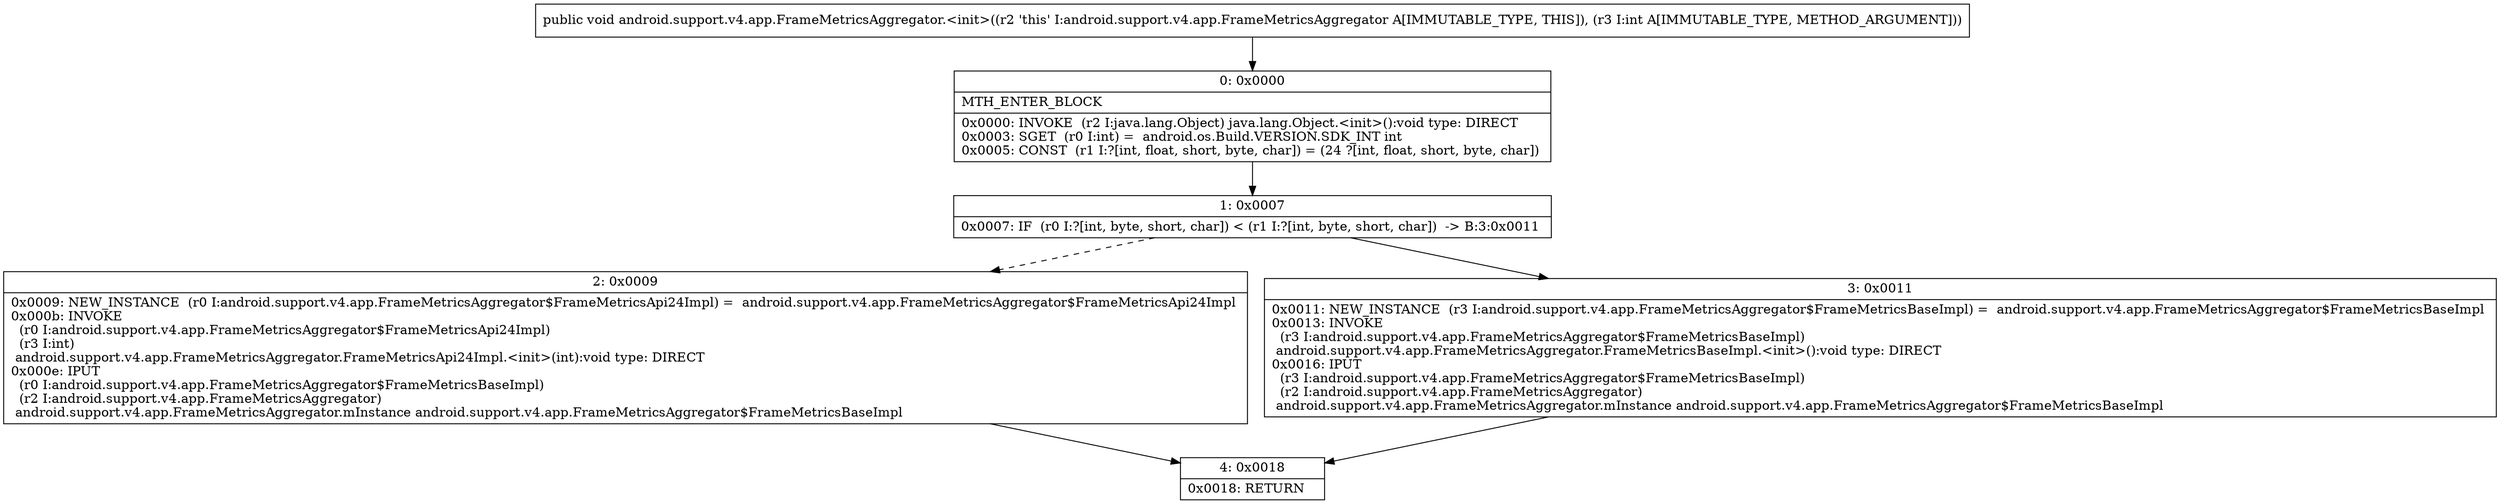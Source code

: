 digraph "CFG forandroid.support.v4.app.FrameMetricsAggregator.\<init\>(I)V" {
Node_0 [shape=record,label="{0\:\ 0x0000|MTH_ENTER_BLOCK\l|0x0000: INVOKE  (r2 I:java.lang.Object) java.lang.Object.\<init\>():void type: DIRECT \l0x0003: SGET  (r0 I:int) =  android.os.Build.VERSION.SDK_INT int \l0x0005: CONST  (r1 I:?[int, float, short, byte, char]) = (24 ?[int, float, short, byte, char]) \l}"];
Node_1 [shape=record,label="{1\:\ 0x0007|0x0007: IF  (r0 I:?[int, byte, short, char]) \< (r1 I:?[int, byte, short, char])  \-\> B:3:0x0011 \l}"];
Node_2 [shape=record,label="{2\:\ 0x0009|0x0009: NEW_INSTANCE  (r0 I:android.support.v4.app.FrameMetricsAggregator$FrameMetricsApi24Impl) =  android.support.v4.app.FrameMetricsAggregator$FrameMetricsApi24Impl \l0x000b: INVOKE  \l  (r0 I:android.support.v4.app.FrameMetricsAggregator$FrameMetricsApi24Impl)\l  (r3 I:int)\l android.support.v4.app.FrameMetricsAggregator.FrameMetricsApi24Impl.\<init\>(int):void type: DIRECT \l0x000e: IPUT  \l  (r0 I:android.support.v4.app.FrameMetricsAggregator$FrameMetricsBaseImpl)\l  (r2 I:android.support.v4.app.FrameMetricsAggregator)\l android.support.v4.app.FrameMetricsAggregator.mInstance android.support.v4.app.FrameMetricsAggregator$FrameMetricsBaseImpl \l}"];
Node_3 [shape=record,label="{3\:\ 0x0011|0x0011: NEW_INSTANCE  (r3 I:android.support.v4.app.FrameMetricsAggregator$FrameMetricsBaseImpl) =  android.support.v4.app.FrameMetricsAggregator$FrameMetricsBaseImpl \l0x0013: INVOKE  \l  (r3 I:android.support.v4.app.FrameMetricsAggregator$FrameMetricsBaseImpl)\l android.support.v4.app.FrameMetricsAggregator.FrameMetricsBaseImpl.\<init\>():void type: DIRECT \l0x0016: IPUT  \l  (r3 I:android.support.v4.app.FrameMetricsAggregator$FrameMetricsBaseImpl)\l  (r2 I:android.support.v4.app.FrameMetricsAggregator)\l android.support.v4.app.FrameMetricsAggregator.mInstance android.support.v4.app.FrameMetricsAggregator$FrameMetricsBaseImpl \l}"];
Node_4 [shape=record,label="{4\:\ 0x0018|0x0018: RETURN   \l}"];
MethodNode[shape=record,label="{public void android.support.v4.app.FrameMetricsAggregator.\<init\>((r2 'this' I:android.support.v4.app.FrameMetricsAggregator A[IMMUTABLE_TYPE, THIS]), (r3 I:int A[IMMUTABLE_TYPE, METHOD_ARGUMENT])) }"];
MethodNode -> Node_0;
Node_0 -> Node_1;
Node_1 -> Node_2[style=dashed];
Node_1 -> Node_3;
Node_2 -> Node_4;
Node_3 -> Node_4;
}

